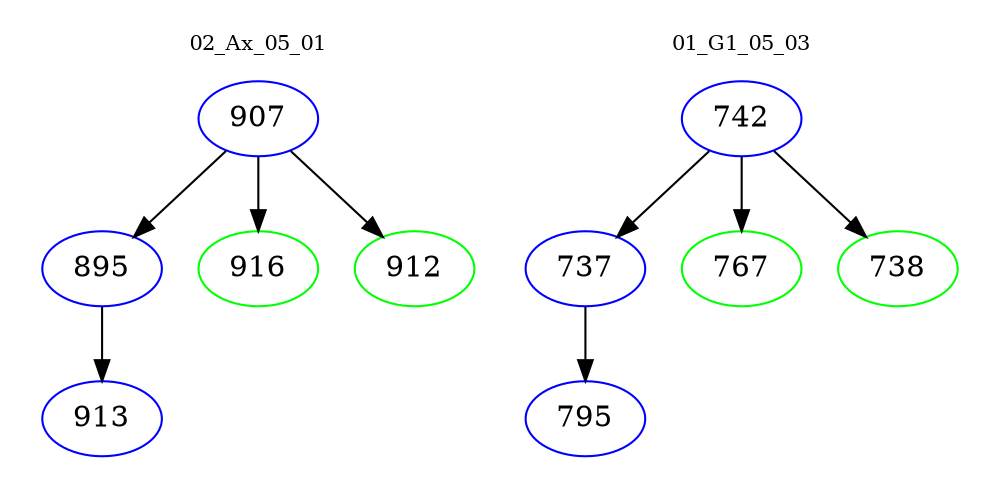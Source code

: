 digraph{
subgraph cluster_0 {
color = white
label = "02_Ax_05_01";
fontsize=10;
T0_907 [label="907", color="blue"]
T0_907 -> T0_895 [color="black"]
T0_895 [label="895", color="blue"]
T0_895 -> T0_913 [color="black"]
T0_913 [label="913", color="blue"]
T0_907 -> T0_916 [color="black"]
T0_916 [label="916", color="green"]
T0_907 -> T0_912 [color="black"]
T0_912 [label="912", color="green"]
}
subgraph cluster_1 {
color = white
label = "01_G1_05_03";
fontsize=10;
T1_742 [label="742", color="blue"]
T1_742 -> T1_737 [color="black"]
T1_737 [label="737", color="blue"]
T1_737 -> T1_795 [color="black"]
T1_795 [label="795", color="blue"]
T1_742 -> T1_767 [color="black"]
T1_767 [label="767", color="green"]
T1_742 -> T1_738 [color="black"]
T1_738 [label="738", color="green"]
}
}
